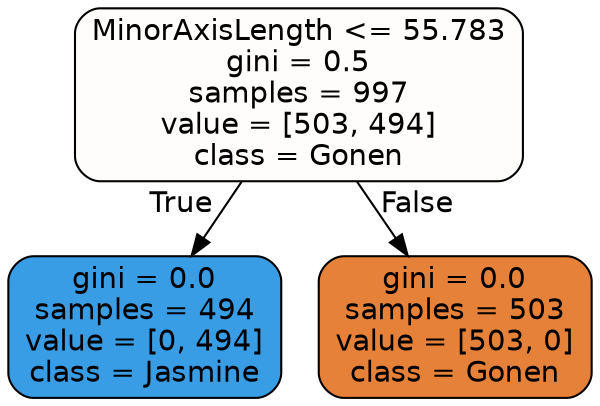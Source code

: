 digraph Tree {
node [shape=box, style="filled, rounded", color="black", fontname="helvetica"] ;
edge [fontname="helvetica"] ;
0 [label="MinorAxisLength <= 55.783\ngini = 0.5\nsamples = 997\nvalue = [503, 494]\nclass = Gonen", fillcolor="#fffdfb"] ;
1 [label="gini = 0.0\nsamples = 494\nvalue = [0, 494]\nclass = Jasmine", fillcolor="#399de5"] ;
0 -> 1 [labeldistance=2.5, labelangle=45, headlabel="True"] ;
2 [label="gini = 0.0\nsamples = 503\nvalue = [503, 0]\nclass = Gonen", fillcolor="#e58139"] ;
0 -> 2 [labeldistance=2.5, labelangle=-45, headlabel="False"] ;
}